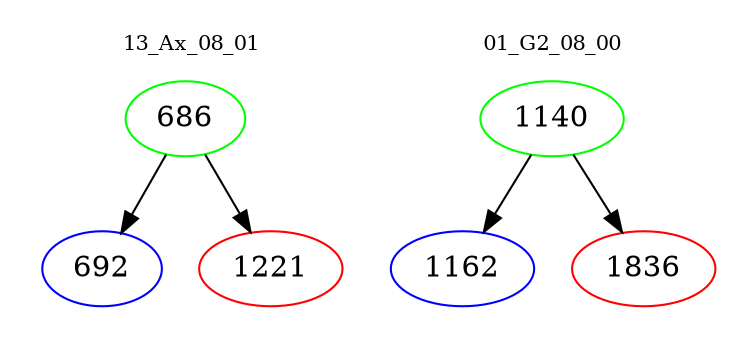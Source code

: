 digraph{
subgraph cluster_0 {
color = white
label = "13_Ax_08_01";
fontsize=10;
T0_686 [label="686", color="green"]
T0_686 -> T0_692 [color="black"]
T0_692 [label="692", color="blue"]
T0_686 -> T0_1221 [color="black"]
T0_1221 [label="1221", color="red"]
}
subgraph cluster_1 {
color = white
label = "01_G2_08_00";
fontsize=10;
T1_1140 [label="1140", color="green"]
T1_1140 -> T1_1162 [color="black"]
T1_1162 [label="1162", color="blue"]
T1_1140 -> T1_1836 [color="black"]
T1_1836 [label="1836", color="red"]
}
}
